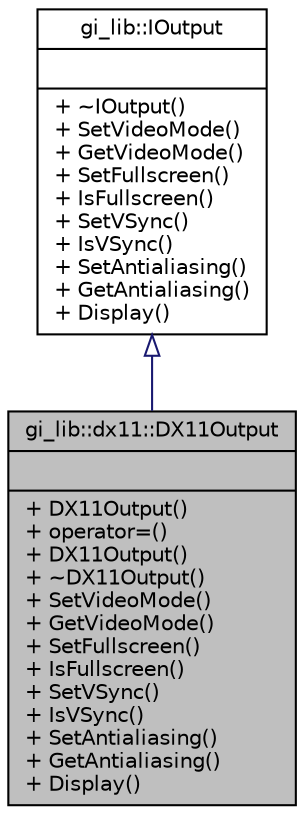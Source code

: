 digraph "gi_lib::dx11::DX11Output"
{
  edge [fontname="Helvetica",fontsize="10",labelfontname="Helvetica",labelfontsize="10"];
  node [fontname="Helvetica",fontsize="10",shape=record];
  Node1 [label="{gi_lib::dx11::DX11Output\n||+ DX11Output()\l+ operator=()\l+ DX11Output()\l+ ~DX11Output()\l+ SetVideoMode()\l+ GetVideoMode()\l+ SetFullscreen()\l+ IsFullscreen()\l+ SetVSync()\l+ IsVSync()\l+ SetAntialiasing()\l+ GetAntialiasing()\l+ Display()\l}",height=0.2,width=0.4,color="black", fillcolor="grey75", style="filled", fontcolor="black"];
  Node2 -> Node1 [dir="back",color="midnightblue",fontsize="10",style="solid",arrowtail="onormal",fontname="Helvetica"];
  Node2 [label="{gi_lib::IOutput\n||+ ~IOutput()\l+ SetVideoMode()\l+ GetVideoMode()\l+ SetFullscreen()\l+ IsFullscreen()\l+ SetVSync()\l+ IsVSync()\l+ SetAntialiasing()\l+ GetAntialiasing()\l+ Display()\l}",height=0.2,width=0.4,color="black", fillcolor="white", style="filled",URL="$classgi__lib_1_1_i_output.html",tooltip="Interface used to display an image to an output. "];
}
